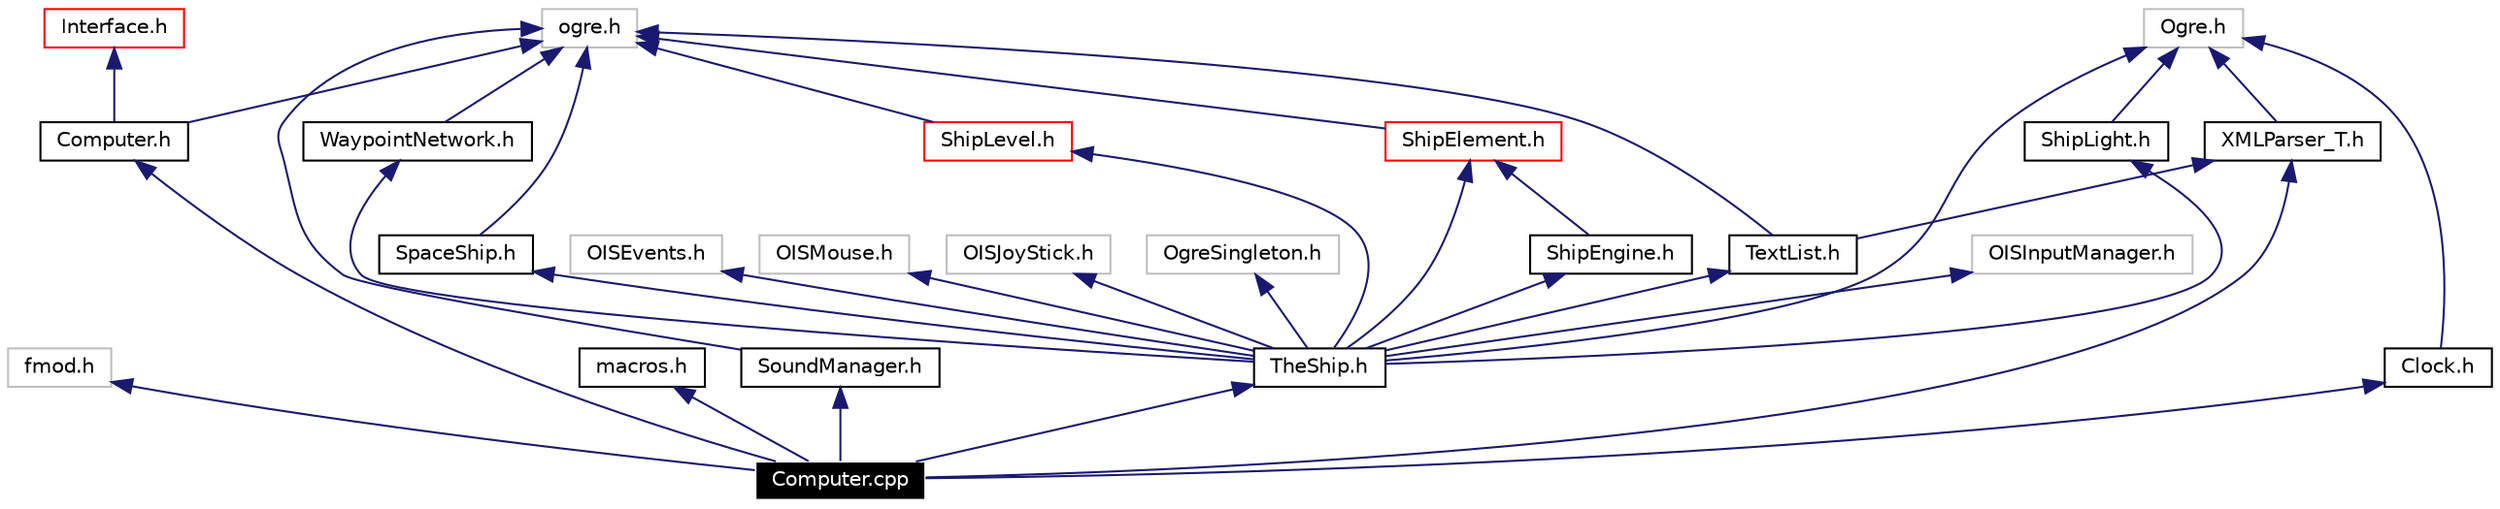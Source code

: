 digraph G
{
  edge [fontname="Helvetica",fontsize=10,labelfontname="Helvetica",labelfontsize=10];
  node [fontname="Helvetica",fontsize=10,shape=record];
  Node1 [label="Computer.cpp",height=0.2,width=0.4,color="white", fillcolor="black", style="filled" fontcolor="white"];
  Node2 -> Node1 [dir=back,color="midnightblue",fontsize=10,style="solid",fontname="Helvetica"];
  Node2 [label="fmod.h",height=0.2,width=0.4,color="grey75"];
  Node3 -> Node1 [dir=back,color="midnightblue",fontsize=10,style="solid",fontname="Helvetica"];
  Node3 [label="Computer.h",height=0.2,width=0.4,color="black",URL="$_computer_8h.html"];
  Node4 -> Node3 [dir=back,color="midnightblue",fontsize=10,style="solid",fontname="Helvetica"];
  Node4 [label="ogre.h",height=0.2,width=0.4,color="grey75"];
  Node5 -> Node3 [dir=back,color="midnightblue",fontsize=10,style="solid",fontname="Helvetica"];
  Node5 [label="Interface.h",height=0.2,width=0.4,color="red",URL="$_interface_8h.html"];
  Node6 -> Node1 [dir=back,color="midnightblue",fontsize=10,style="solid",fontname="Helvetica"];
  Node6 [label="macros.h",height=0.2,width=0.4,color="black",URL="$_macros_8h.html"];
  Node7 -> Node1 [dir=back,color="midnightblue",fontsize=10,style="solid",fontname="Helvetica"];
  Node7 [label="SoundManager.h",height=0.2,width=0.4,color="black",URL="$_sound_manager_8h.html"];
  Node4 -> Node7 [dir=back,color="midnightblue",fontsize=10,style="solid",fontname="Helvetica"];
  Node8 -> Node1 [dir=back,color="midnightblue",fontsize=10,style="solid",fontname="Helvetica"];
  Node8 [label="TheShip.h",height=0.2,width=0.4,color="black",URL="$_the_ship_8h.html"];
  Node9 -> Node8 [dir=back,color="midnightblue",fontsize=10,style="solid",fontname="Helvetica"];
  Node9 [label="OISInputManager.h",height=0.2,width=0.4,color="grey75"];
  Node10 -> Node8 [dir=back,color="midnightblue",fontsize=10,style="solid",fontname="Helvetica"];
  Node10 [label="OISEvents.h",height=0.2,width=0.4,color="grey75"];
  Node11 -> Node8 [dir=back,color="midnightblue",fontsize=10,style="solid",fontname="Helvetica"];
  Node11 [label="OISMouse.h",height=0.2,width=0.4,color="grey75"];
  Node12 -> Node8 [dir=back,color="midnightblue",fontsize=10,style="solid",fontname="Helvetica"];
  Node12 [label="OISJoyStick.h",height=0.2,width=0.4,color="grey75"];
  Node13 -> Node8 [dir=back,color="midnightblue",fontsize=10,style="solid",fontname="Helvetica"];
  Node13 [label="Ogre.h",height=0.2,width=0.4,color="grey75"];
  Node14 -> Node8 [dir=back,color="midnightblue",fontsize=10,style="solid",fontname="Helvetica"];
  Node14 [label="OgreSingleton.h",height=0.2,width=0.4,color="grey75"];
  Node15 -> Node8 [dir=back,color="midnightblue",fontsize=10,style="solid",fontname="Helvetica"];
  Node15 [label="SpaceShip.h",height=0.2,width=0.4,color="black",URL="$_space_ship_8h.html"];
  Node4 -> Node15 [dir=back,color="midnightblue",fontsize=10,style="solid",fontname="Helvetica"];
  Node16 -> Node8 [dir=back,color="midnightblue",fontsize=10,style="solid",fontname="Helvetica"];
  Node16 [label="ShipLevel.h",height=0.2,width=0.4,color="red",URL="$_ship_level_8h.html"];
  Node4 -> Node16 [dir=back,color="midnightblue",fontsize=10,style="solid",fontname="Helvetica"];
  Node17 -> Node8 [dir=back,color="midnightblue",fontsize=10,style="solid",fontname="Helvetica"];
  Node17 [label="ShipElement.h",height=0.2,width=0.4,color="red",URL="$_ship_element_8h.html"];
  Node4 -> Node17 [dir=back,color="midnightblue",fontsize=10,style="solid",fontname="Helvetica"];
  Node18 -> Node8 [dir=back,color="midnightblue",fontsize=10,style="solid",fontname="Helvetica"];
  Node18 [label="ShipEngine.h",height=0.2,width=0.4,color="black",URL="$_ship_engine_8h.html"];
  Node17 -> Node18 [dir=back,color="midnightblue",fontsize=10,style="solid",fontname="Helvetica"];
  Node19 -> Node8 [dir=back,color="midnightblue",fontsize=10,style="solid",fontname="Helvetica"];
  Node19 [label="ShipLight.h",height=0.2,width=0.4,color="black",URL="$_ship_light_8h.html"];
  Node13 -> Node19 [dir=back,color="midnightblue",fontsize=10,style="solid",fontname="Helvetica"];
  Node20 -> Node8 [dir=back,color="midnightblue",fontsize=10,style="solid",fontname="Helvetica"];
  Node20 [label="WaypointNetwork.h",height=0.2,width=0.4,color="black",URL="$_waypoint_network_8h.html"];
  Node4 -> Node20 [dir=back,color="midnightblue",fontsize=10,style="solid",fontname="Helvetica"];
  Node21 -> Node8 [dir=back,color="midnightblue",fontsize=10,style="solid",fontname="Helvetica"];
  Node21 [label="TextList.h",height=0.2,width=0.4,color="black",URL="$_text_list_8h.html"];
  Node4 -> Node21 [dir=back,color="midnightblue",fontsize=10,style="solid",fontname="Helvetica"];
  Node22 -> Node21 [dir=back,color="midnightblue",fontsize=10,style="solid",fontname="Helvetica"];
  Node22 [label="XMLParser_T.h",height=0.2,width=0.4,color="black",URL="$_x_m_lparser___t_8h.html"];
  Node13 -> Node22 [dir=back,color="midnightblue",fontsize=10,style="solid",fontname="Helvetica"];
  Node23 -> Node1 [dir=back,color="midnightblue",fontsize=10,style="solid",fontname="Helvetica"];
  Node23 [label="Clock.h",height=0.2,width=0.4,color="black",URL="$_clock_8h.html"];
  Node13 -> Node23 [dir=back,color="midnightblue",fontsize=10,style="solid",fontname="Helvetica"];
  Node22 -> Node1 [dir=back,color="midnightblue",fontsize=10,style="solid",fontname="Helvetica"];
}
